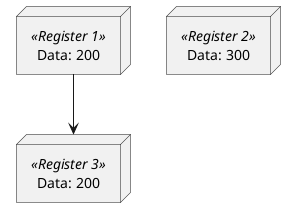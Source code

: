 @startuml

node "Data: 200" <<Register 1>> as a
node "Data: 300" <<Register 2>> as b
node "Data: 200" <<Register 3>> as c

a -[hidden]right-> b
a -down-> c

@enduml